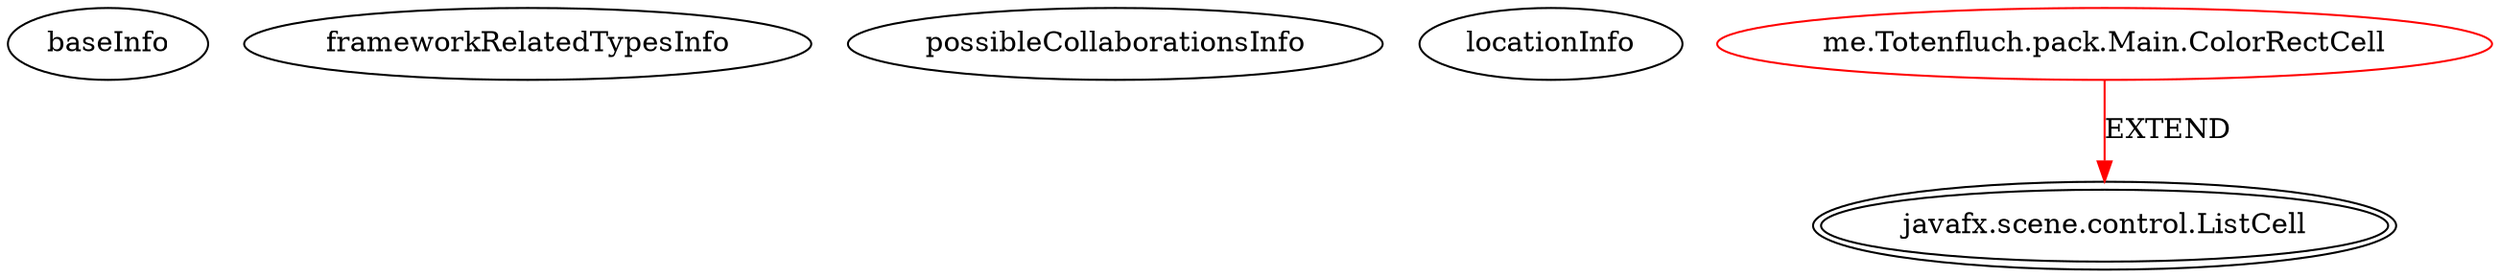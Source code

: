 digraph {
baseInfo[graphId=1505,category="extension_graph",isAnonymous=false,possibleRelation=false]
frameworkRelatedTypesInfo[0="javafx.scene.control.ListCell"]
possibleCollaborationsInfo[]
locationInfo[projectName="Totenfluch-TPrivateChat-Client",filePath="/Totenfluch-TPrivateChat-Client/TPrivateChat-Client-master/TPvtChat-C/src/me/Totenfluch/pack/Main.java",contextSignature="ColorRectCell",graphId="1505"]
0[label="me.Totenfluch.pack.Main.ColorRectCell",vertexType="ROOT_CLIENT_CLASS_DECLARATION",isFrameworkType=false,color=red]
1[label="javafx.scene.control.ListCell",vertexType="FRAMEWORK_CLASS_TYPE",isFrameworkType=true,peripheries=2]
0->1[label="EXTEND",color=red]
}
